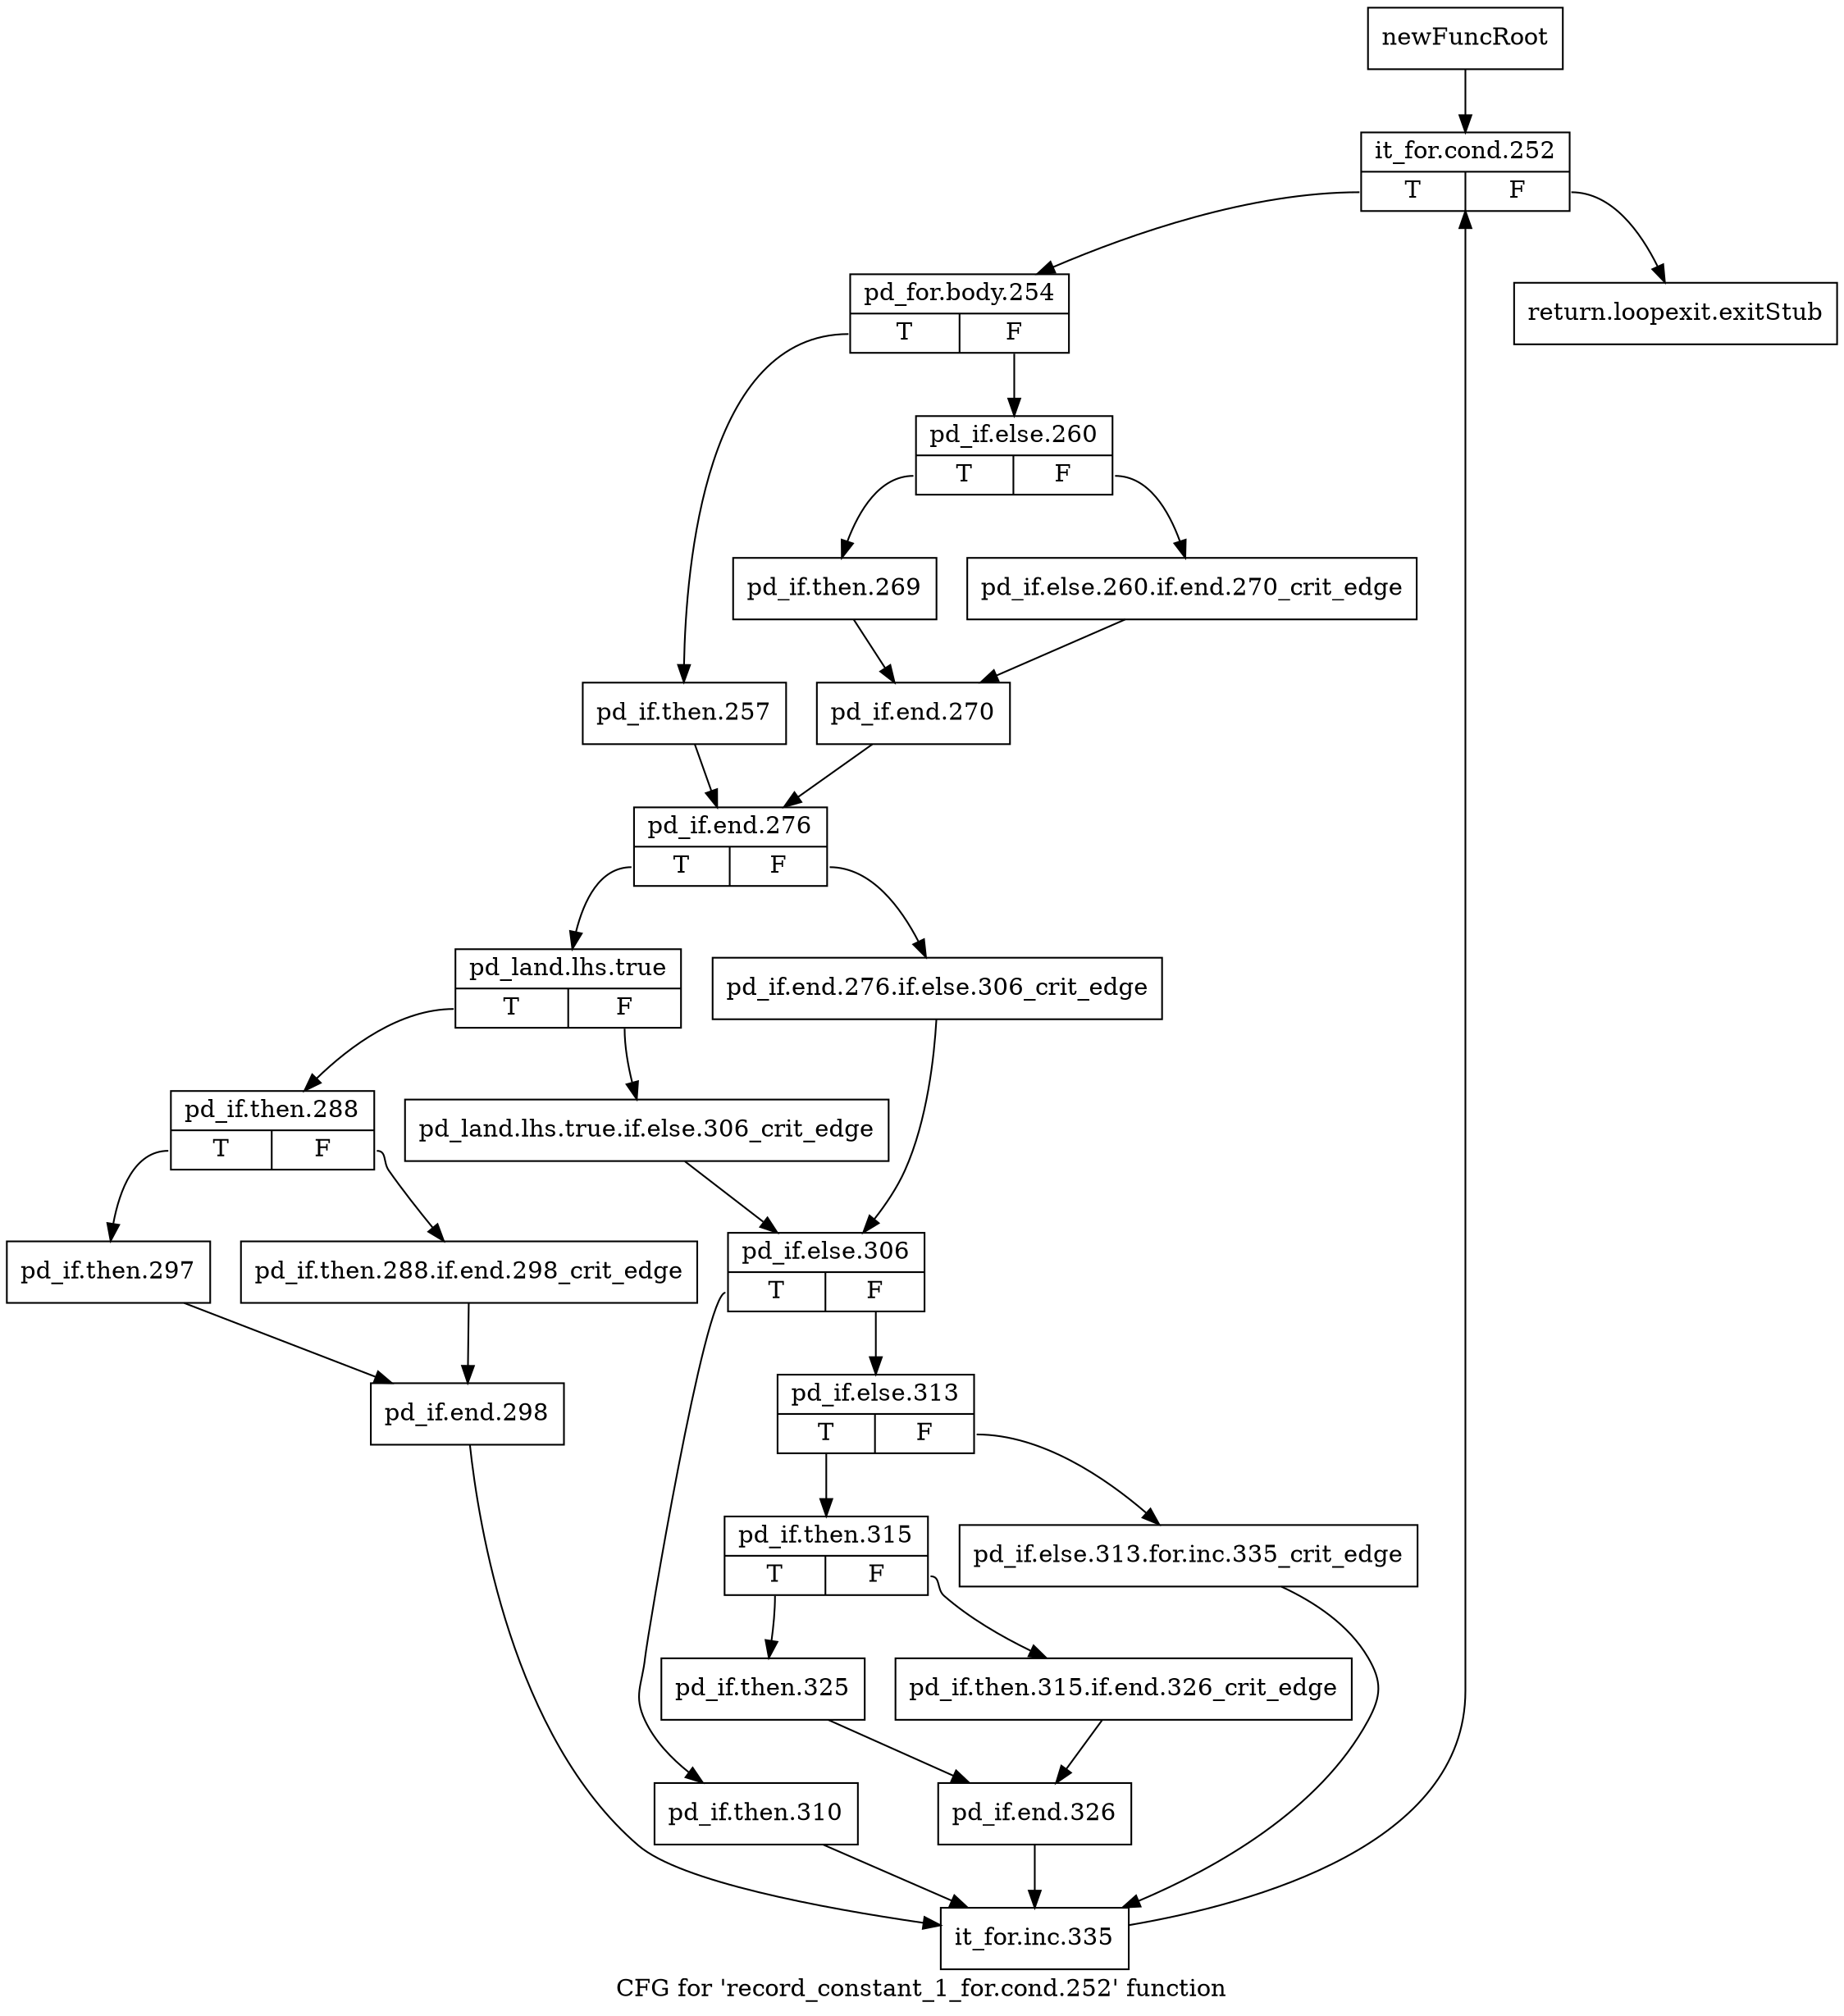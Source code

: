 digraph "CFG for 'record_constant_1_for.cond.252' function" {
	label="CFG for 'record_constant_1_for.cond.252' function";

	Node0xc694f00 [shape=record,label="{newFuncRoot}"];
	Node0xc694f00 -> Node0xc694fa0;
	Node0xc694f50 [shape=record,label="{return.loopexit.exitStub}"];
	Node0xc694fa0 [shape=record,label="{it_for.cond.252|{<s0>T|<s1>F}}"];
	Node0xc694fa0:s0 -> Node0xc694ff0;
	Node0xc694fa0:s1 -> Node0xc694f50;
	Node0xc694ff0 [shape=record,label="{pd_for.body.254|{<s0>T|<s1>F}}"];
	Node0xc694ff0:s0 -> Node0xc695180;
	Node0xc694ff0:s1 -> Node0xc695040;
	Node0xc695040 [shape=record,label="{pd_if.else.260|{<s0>T|<s1>F}}"];
	Node0xc695040:s0 -> Node0xc6950e0;
	Node0xc695040:s1 -> Node0xc695090;
	Node0xc695090 [shape=record,label="{pd_if.else.260.if.end.270_crit_edge}"];
	Node0xc695090 -> Node0xc695130;
	Node0xc6950e0 [shape=record,label="{pd_if.then.269}"];
	Node0xc6950e0 -> Node0xc695130;
	Node0xc695130 [shape=record,label="{pd_if.end.270}"];
	Node0xc695130 -> Node0xc6951d0;
	Node0xc695180 [shape=record,label="{pd_if.then.257}"];
	Node0xc695180 -> Node0xc6951d0;
	Node0xc6951d0 [shape=record,label="{pd_if.end.276|{<s0>T|<s1>F}}"];
	Node0xc6951d0:s0 -> Node0xc695270;
	Node0xc6951d0:s1 -> Node0xc695220;
	Node0xc695220 [shape=record,label="{pd_if.end.276.if.else.306_crit_edge}"];
	Node0xc695220 -> Node0xc695310;
	Node0xc695270 [shape=record,label="{pd_land.lhs.true|{<s0>T|<s1>F}}"];
	Node0xc695270:s0 -> Node0xc695590;
	Node0xc695270:s1 -> Node0xc6952c0;
	Node0xc6952c0 [shape=record,label="{pd_land.lhs.true.if.else.306_crit_edge}"];
	Node0xc6952c0 -> Node0xc695310;
	Node0xc695310 [shape=record,label="{pd_if.else.306|{<s0>T|<s1>F}}"];
	Node0xc695310:s0 -> Node0xc695540;
	Node0xc695310:s1 -> Node0xc695360;
	Node0xc695360 [shape=record,label="{pd_if.else.313|{<s0>T|<s1>F}}"];
	Node0xc695360:s0 -> Node0xc695400;
	Node0xc695360:s1 -> Node0xc6953b0;
	Node0xc6953b0 [shape=record,label="{pd_if.else.313.for.inc.335_crit_edge}"];
	Node0xc6953b0 -> Node0xc6956d0;
	Node0xc695400 [shape=record,label="{pd_if.then.315|{<s0>T|<s1>F}}"];
	Node0xc695400:s0 -> Node0xc6954a0;
	Node0xc695400:s1 -> Node0xc695450;
	Node0xc695450 [shape=record,label="{pd_if.then.315.if.end.326_crit_edge}"];
	Node0xc695450 -> Node0xc6954f0;
	Node0xc6954a0 [shape=record,label="{pd_if.then.325}"];
	Node0xc6954a0 -> Node0xc6954f0;
	Node0xc6954f0 [shape=record,label="{pd_if.end.326}"];
	Node0xc6954f0 -> Node0xc6956d0;
	Node0xc695540 [shape=record,label="{pd_if.then.310}"];
	Node0xc695540 -> Node0xc6956d0;
	Node0xc695590 [shape=record,label="{pd_if.then.288|{<s0>T|<s1>F}}"];
	Node0xc695590:s0 -> Node0xc695630;
	Node0xc695590:s1 -> Node0xc6955e0;
	Node0xc6955e0 [shape=record,label="{pd_if.then.288.if.end.298_crit_edge}"];
	Node0xc6955e0 -> Node0xc695680;
	Node0xc695630 [shape=record,label="{pd_if.then.297}"];
	Node0xc695630 -> Node0xc695680;
	Node0xc695680 [shape=record,label="{pd_if.end.298}"];
	Node0xc695680 -> Node0xc6956d0;
	Node0xc6956d0 [shape=record,label="{it_for.inc.335}"];
	Node0xc6956d0 -> Node0xc694fa0;
}
